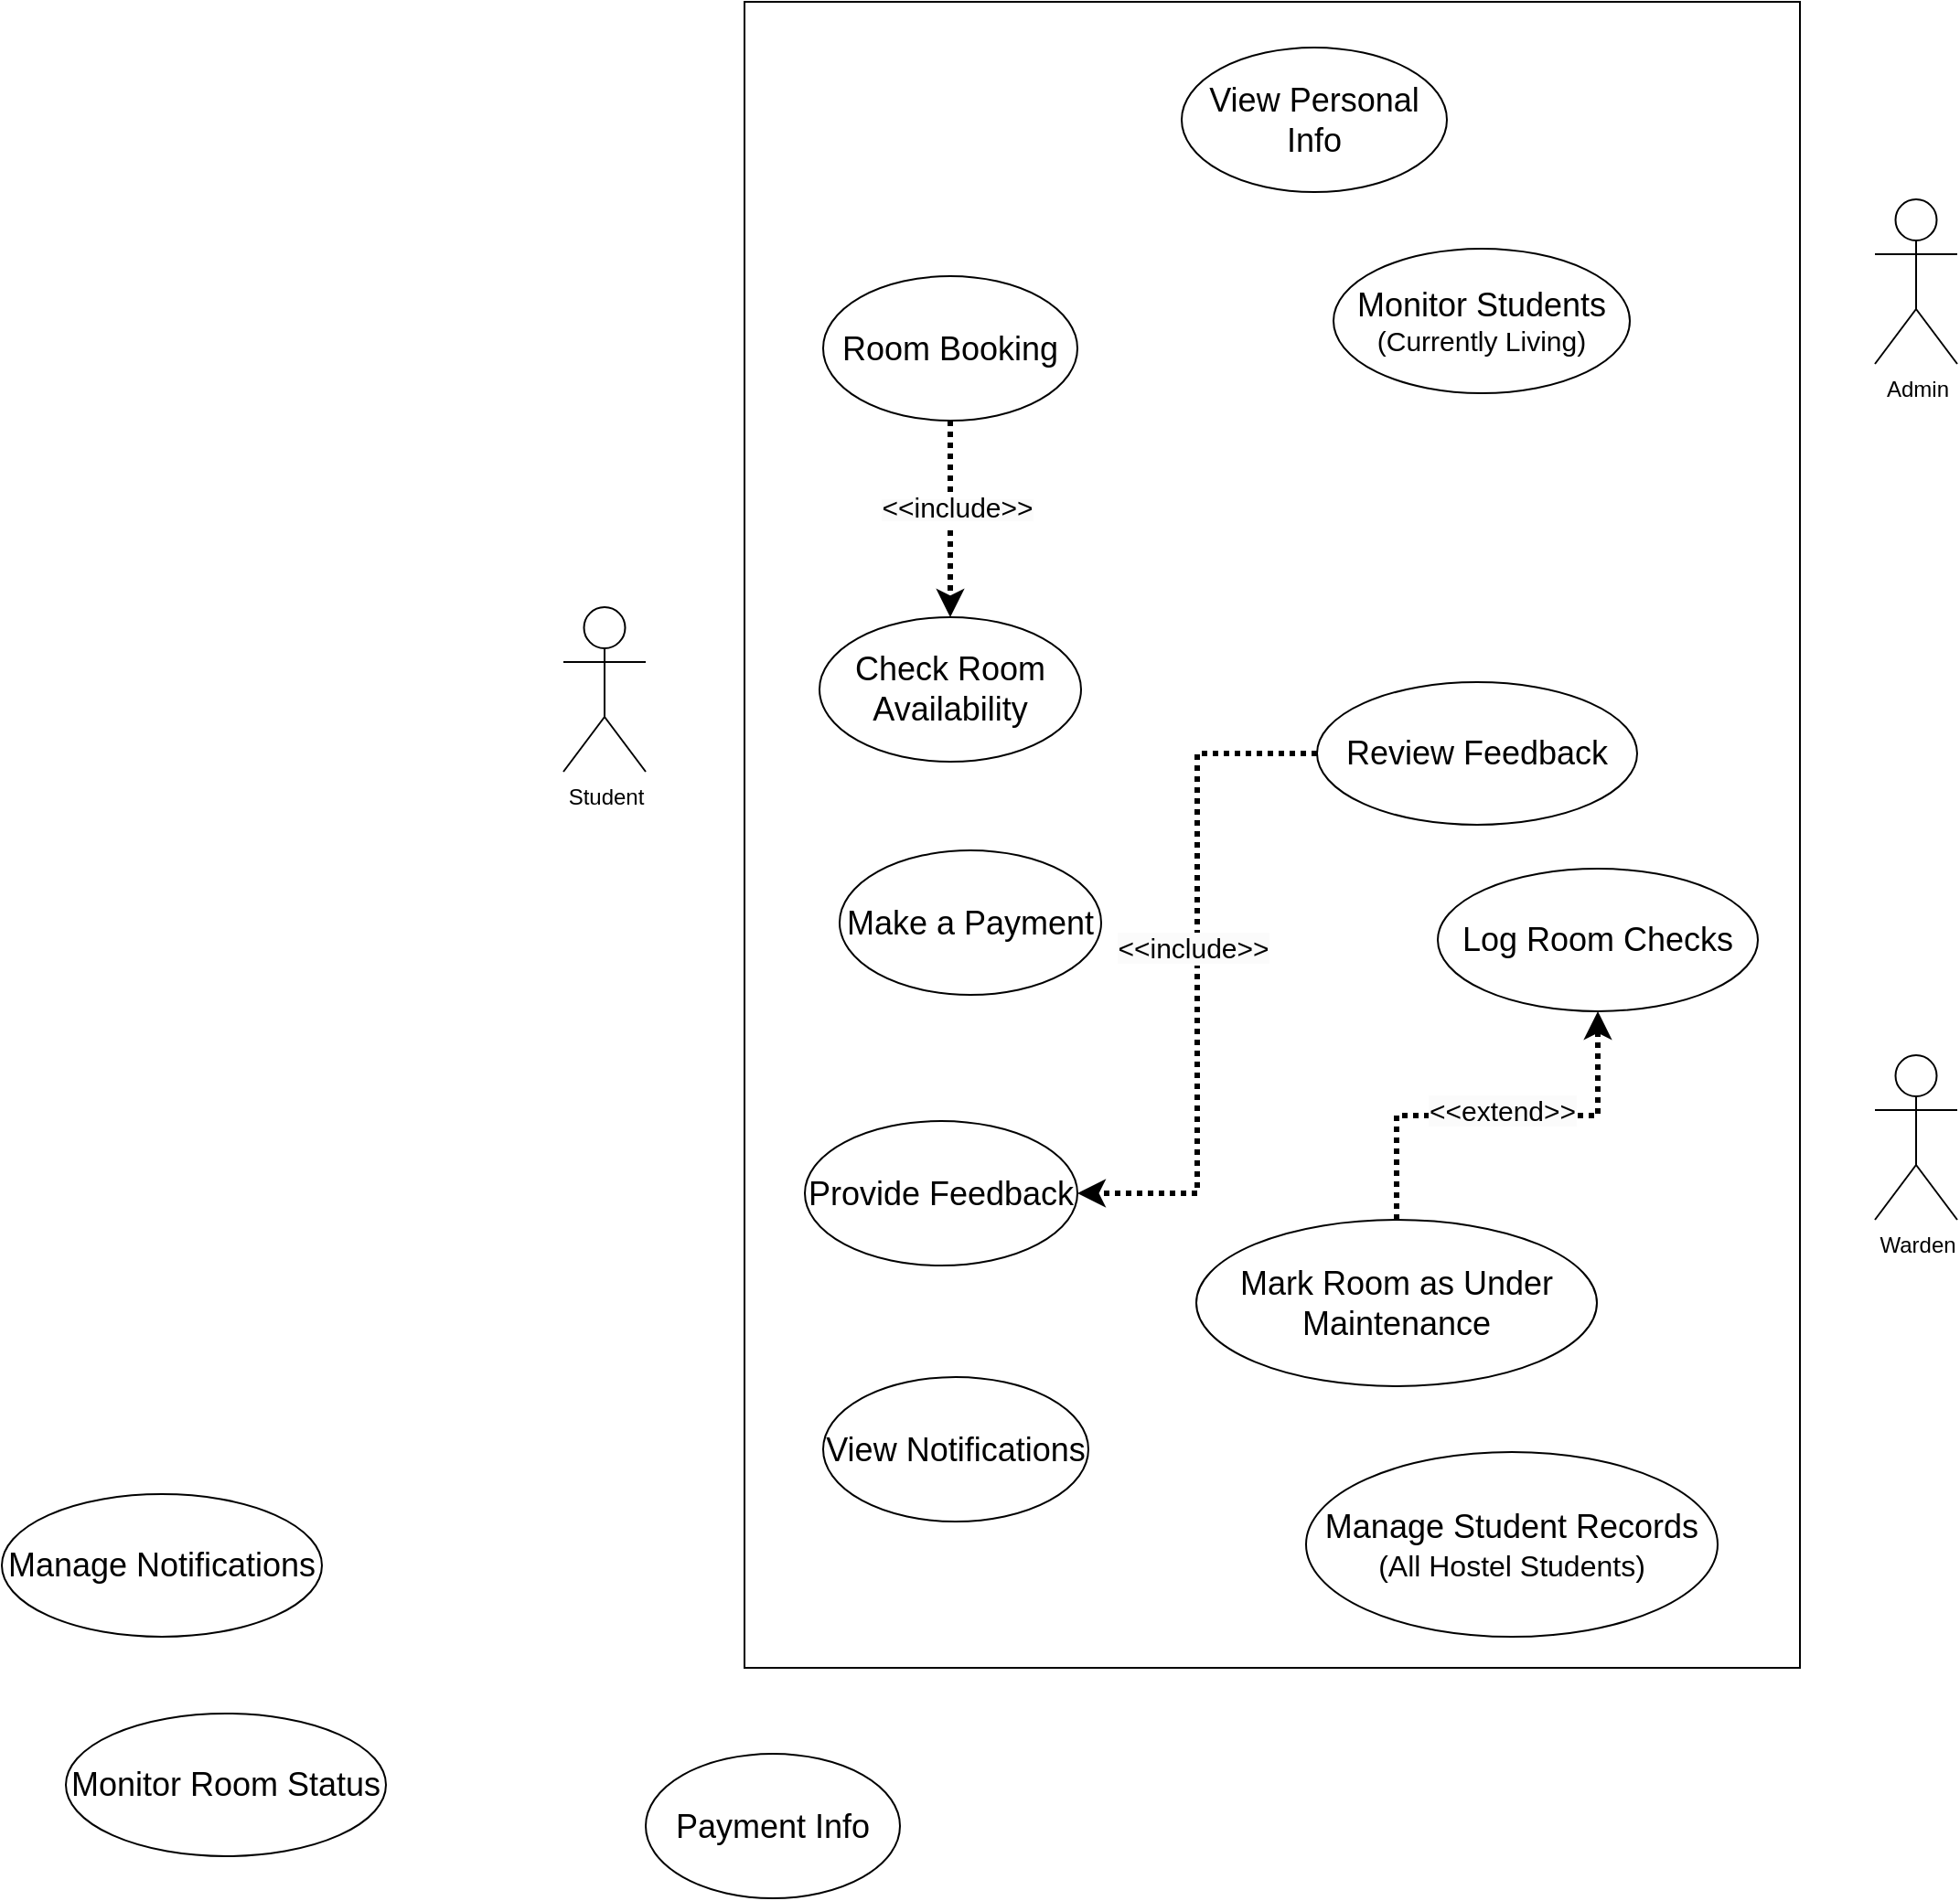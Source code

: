 <mxfile version="25.0.3">
  <diagram name="Page-1" id="p-ee1HAVX4pXNNftVsPH">
    <mxGraphModel dx="3336" dy="1344" grid="0" gridSize="10" guides="1" tooltips="1" connect="1" arrows="1" fold="1" page="1" pageScale="1" pageWidth="827" pageHeight="1169" math="0" shadow="0">
      <root>
        <mxCell id="0" />
        <mxCell id="1" parent="0" />
        <mxCell id="UIj85bmuPRxPEiiB4Lvx-1" value="Student" style="shape=umlActor;verticalLabelPosition=bottom;verticalAlign=top;html=1;outlineConnect=0;" parent="1" vertex="1">
          <mxGeometry x="30" y="384" width="45" height="90" as="geometry" />
        </mxCell>
        <mxCell id="UIj85bmuPRxPEiiB4Lvx-2" value="Admin" style="shape=umlActor;verticalLabelPosition=bottom;verticalAlign=top;html=1;outlineConnect=0;" parent="1" vertex="1">
          <mxGeometry x="747" y="161" width="45" height="90" as="geometry" />
        </mxCell>
        <mxCell id="UIj85bmuPRxPEiiB4Lvx-3" value="Warden" style="shape=umlActor;verticalLabelPosition=bottom;verticalAlign=top;html=1;outlineConnect=0;" parent="1" vertex="1">
          <mxGeometry x="747" y="629" width="45" height="90" as="geometry" />
        </mxCell>
        <mxCell id="82veBIiKG0TLpPmEvj1Y-7" value="" style="rounded=0;whiteSpace=wrap;html=1;fillColor=default;" vertex="1" parent="1">
          <mxGeometry x="129" y="53" width="577" height="911" as="geometry" />
        </mxCell>
        <mxCell id="82veBIiKG0TLpPmEvj1Y-8" value="&lt;font style=&quot;font-size: 18px;&quot;&gt;View Personal Info&lt;/font&gt;" style="ellipse;whiteSpace=wrap;html=1;" vertex="1" parent="1">
          <mxGeometry x="368" y="78" width="145" height="79" as="geometry" />
        </mxCell>
        <mxCell id="82veBIiKG0TLpPmEvj1Y-26" style="edgeStyle=orthogonalEdgeStyle;rounded=0;orthogonalLoop=1;jettySize=auto;html=1;strokeWidth=3;dashed=1;dashPattern=1 1;" edge="1" parent="1" source="82veBIiKG0TLpPmEvj1Y-10" target="82veBIiKG0TLpPmEvj1Y-14">
          <mxGeometry relative="1" as="geometry" />
        </mxCell>
        <mxCell id="82veBIiKG0TLpPmEvj1Y-31" value="&lt;span style=&quot;background-color: rgb(251, 251, 251);&quot;&gt;&lt;font style=&quot;font-size: 15px;&quot;&gt;&amp;lt;&amp;lt;include&amp;gt;&amp;gt;&lt;/font&gt;&lt;/span&gt;" style="edgeLabel;html=1;align=center;verticalAlign=middle;resizable=0;points=[];" vertex="1" connectable="0" parent="82veBIiKG0TLpPmEvj1Y-26">
          <mxGeometry x="0.218" y="4" relative="1" as="geometry">
            <mxPoint x="-1" y="-19" as="offset" />
          </mxGeometry>
        </mxCell>
        <mxCell id="82veBIiKG0TLpPmEvj1Y-10" value="&lt;font style=&quot;font-size: 18px;&quot;&gt;Room Booking&lt;/font&gt;" style="ellipse;whiteSpace=wrap;html=1;" vertex="1" parent="1">
          <mxGeometry x="172" y="203" width="139" height="79" as="geometry" />
        </mxCell>
        <mxCell id="82veBIiKG0TLpPmEvj1Y-11" value="&lt;font style=&quot;font-size: 18px;&quot;&gt;Make a Payment&lt;/font&gt;" style="ellipse;whiteSpace=wrap;html=1;" vertex="1" parent="1">
          <mxGeometry x="181" y="517" width="143" height="79" as="geometry" />
        </mxCell>
        <mxCell id="82veBIiKG0TLpPmEvj1Y-12" value="&lt;font style=&quot;font-size: 18px;&quot;&gt;Provide Feedback&lt;/font&gt;" style="ellipse;whiteSpace=wrap;html=1;" vertex="1" parent="1">
          <mxGeometry x="162" y="665" width="149" height="79" as="geometry" />
        </mxCell>
        <mxCell id="82veBIiKG0TLpPmEvj1Y-13" value="&lt;font style=&quot;font-size: 18px;&quot;&gt;View Notifications&lt;/font&gt;" style="ellipse;whiteSpace=wrap;html=1;" vertex="1" parent="1">
          <mxGeometry x="172" y="805" width="145" height="79" as="geometry" />
        </mxCell>
        <mxCell id="82veBIiKG0TLpPmEvj1Y-14" value="&lt;font style=&quot;font-size: 18px;&quot;&gt;Check Room Availability&lt;/font&gt;" style="ellipse;whiteSpace=wrap;html=1;" vertex="1" parent="1">
          <mxGeometry x="170" y="389.5" width="143" height="79" as="geometry" />
        </mxCell>
        <mxCell id="82veBIiKG0TLpPmEvj1Y-15" value="&lt;font style=&quot;font-size: 18px;&quot;&gt;Monitor Students&lt;/font&gt;&lt;div&gt;&lt;font style=&quot;font-size: 15px;&quot;&gt;(Currently Living)&lt;/font&gt;&lt;/div&gt;" style="ellipse;whiteSpace=wrap;html=1;" vertex="1" parent="1">
          <mxGeometry x="451" y="188" width="162" height="79" as="geometry" />
        </mxCell>
        <mxCell id="82veBIiKG0TLpPmEvj1Y-16" value="&lt;font style=&quot;font-size: 18px;&quot;&gt;Payment Info&lt;/font&gt;" style="ellipse;whiteSpace=wrap;html=1;" vertex="1" parent="1">
          <mxGeometry x="75" y="1011" width="139" height="79" as="geometry" />
        </mxCell>
        <mxCell id="82veBIiKG0TLpPmEvj1Y-17" value="&lt;font style=&quot;font-size: 18px;&quot;&gt;Manage Notifications&lt;/font&gt;" style="ellipse;whiteSpace=wrap;html=1;" vertex="1" parent="1">
          <mxGeometry x="-277" y="869" width="175" height="78" as="geometry" />
        </mxCell>
        <mxCell id="82veBIiKG0TLpPmEvj1Y-29" style="edgeStyle=orthogonalEdgeStyle;rounded=0;orthogonalLoop=1;jettySize=auto;html=1;entryX=1;entryY=0.5;entryDx=0;entryDy=0;dashed=1;dashPattern=1 1;strokeWidth=3;" edge="1" parent="1" source="82veBIiKG0TLpPmEvj1Y-18" target="82veBIiKG0TLpPmEvj1Y-12">
          <mxGeometry relative="1" as="geometry" />
        </mxCell>
        <mxCell id="82veBIiKG0TLpPmEvj1Y-33" value="&lt;span style=&quot;font-size: 15px; background-color: rgb(251, 251, 251);&quot;&gt;&amp;lt;&amp;lt;include&amp;gt;&amp;gt;&lt;/span&gt;" style="edgeLabel;html=1;align=center;verticalAlign=middle;resizable=0;points=[];" vertex="1" connectable="0" parent="82veBIiKG0TLpPmEvj1Y-29">
          <mxGeometry x="-0.08" y="-3" relative="1" as="geometry">
            <mxPoint as="offset" />
          </mxGeometry>
        </mxCell>
        <mxCell id="82veBIiKG0TLpPmEvj1Y-18" value="&lt;font style=&quot;font-size: 18px;&quot;&gt;Review Feedback&lt;/font&gt;" style="ellipse;whiteSpace=wrap;html=1;" vertex="1" parent="1">
          <mxGeometry x="442" y="425" width="175" height="78" as="geometry" />
        </mxCell>
        <mxCell id="82veBIiKG0TLpPmEvj1Y-20" value="&lt;font style=&quot;font-size: 18px;&quot;&gt;Monitor Room Status&lt;/font&gt;" style="ellipse;whiteSpace=wrap;html=1;" vertex="1" parent="1">
          <mxGeometry x="-242" y="989" width="175" height="78" as="geometry" />
        </mxCell>
        <mxCell id="82veBIiKG0TLpPmEvj1Y-21" style="edgeStyle=orthogonalEdgeStyle;rounded=0;orthogonalLoop=1;jettySize=auto;html=1;exitX=0.5;exitY=1;exitDx=0;exitDy=0;" edge="1" parent="1" source="82veBIiKG0TLpPmEvj1Y-20" target="82veBIiKG0TLpPmEvj1Y-20">
          <mxGeometry relative="1" as="geometry" />
        </mxCell>
        <mxCell id="82veBIiKG0TLpPmEvj1Y-22" value="&lt;font style=&quot;font-size: 18px;&quot;&gt;Manage Student Records&lt;/font&gt;&lt;div&gt;&lt;font style=&quot;font-size: 16px;&quot;&gt;(All Hostel Students)&lt;/font&gt;&lt;/div&gt;" style="ellipse;whiteSpace=wrap;html=1;" vertex="1" parent="1">
          <mxGeometry x="436" y="846" width="225" height="101" as="geometry" />
        </mxCell>
        <mxCell id="82veBIiKG0TLpPmEvj1Y-23" value="&lt;font style=&quot;font-size: 18px;&quot;&gt;Log Room Checks&lt;/font&gt;" style="ellipse;whiteSpace=wrap;html=1;" vertex="1" parent="1">
          <mxGeometry x="508" y="527" width="175" height="78" as="geometry" />
        </mxCell>
        <mxCell id="82veBIiKG0TLpPmEvj1Y-34" style="edgeStyle=orthogonalEdgeStyle;rounded=0;orthogonalLoop=1;jettySize=auto;html=1;strokeWidth=3;dashed=1;dashPattern=1 1;" edge="1" parent="1" source="82veBIiKG0TLpPmEvj1Y-24" target="82veBIiKG0TLpPmEvj1Y-23">
          <mxGeometry relative="1" as="geometry" />
        </mxCell>
        <mxCell id="82veBIiKG0TLpPmEvj1Y-36" value="&lt;span style=&quot;font-size: 15px; background-color: rgb(251, 251, 251);&quot;&gt;&amp;lt;&amp;lt;extend&amp;gt;&amp;gt;&lt;/span&gt;" style="edgeLabel;html=1;align=center;verticalAlign=middle;resizable=0;points=[];" vertex="1" connectable="0" parent="82veBIiKG0TLpPmEvj1Y-34">
          <mxGeometry x="0.02" y="3" relative="1" as="geometry">
            <mxPoint as="offset" />
          </mxGeometry>
        </mxCell>
        <mxCell id="82veBIiKG0TLpPmEvj1Y-24" value="&lt;font style=&quot;font-size: 18px;&quot;&gt;Mark Room as Under Maintenance&lt;/font&gt;" style="ellipse;whiteSpace=wrap;html=1;" vertex="1" parent="1">
          <mxGeometry x="376" y="719" width="219" height="91" as="geometry" />
        </mxCell>
      </root>
    </mxGraphModel>
  </diagram>
</mxfile>
